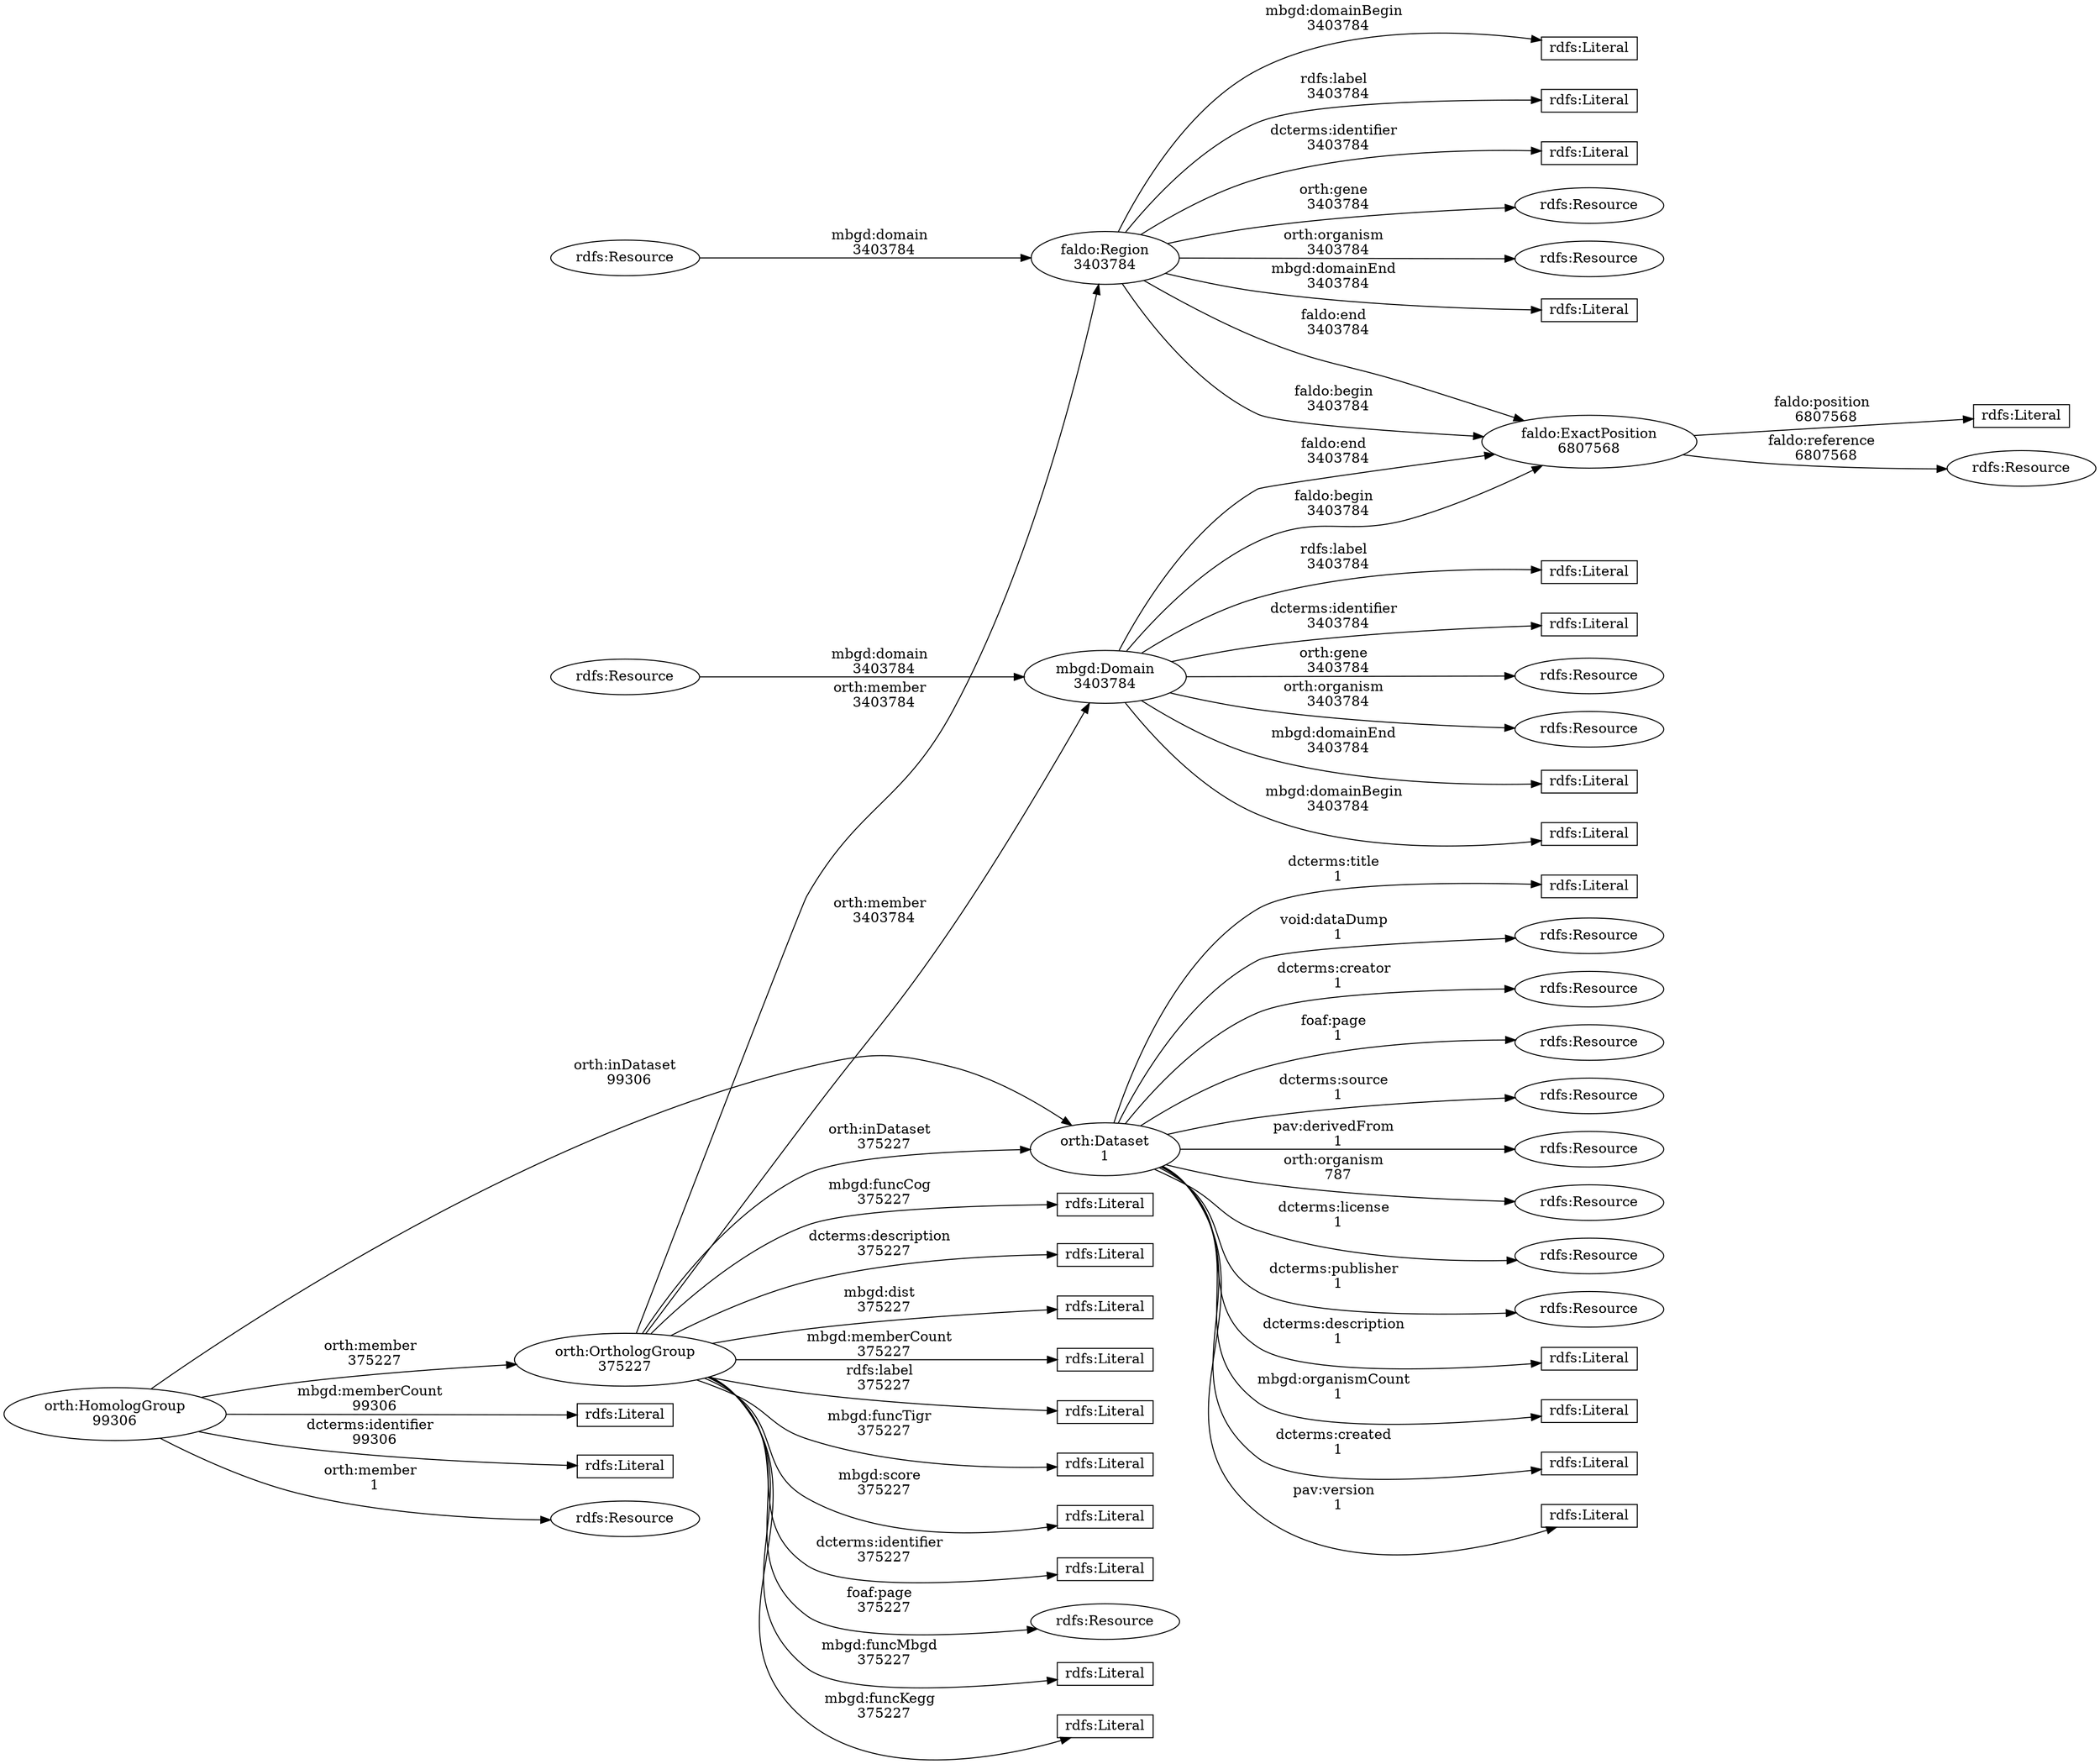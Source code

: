digraph {
    ranksep=2;
    rankdir="LR";
    charset="utf-8";

    // Class relations with the numbers of edges
    "faldo:ExactPosition" -> "rdfs:Literal10" [ label="faldo:position\n  6807568"];
    "faldo:ExactPosition" -> "rdfs:Resource32" [ label="faldo:reference\n  6807568"];
    "faldo:Region" -> "faldo:ExactPosition" [ label="faldo:begin\n  3403784"];
    "faldo:Region" -> "faldo:ExactPosition" [ label="faldo:end\n  3403784"];
    "faldo:Region" -> "rdfs:Literal2" [ label="mbgd:domainEnd\n  3403784"];
    "faldo:Region" -> "rdfs:Literal23" [ label="mbgd:domainBegin\n  3403784"];
    "faldo:Region" -> "rdfs:Literal37" [ label="rdfs:label\n  3403784"];
    "faldo:Region" -> "rdfs:Literal7" [ label="dcterms:identifier\n  3403784"];
    "faldo:Region" -> "rdfs:Resource20" [ label="orth:gene\n  3403784"];
    "faldo:Region" -> "rdfs:Resource28" [ label="orth:organism\n  3403784"];
    "mbgd:Domain" -> "faldo:ExactPosition" [ label="faldo:begin\n  3403784"];
    "mbgd:Domain" -> "faldo:ExactPosition" [ label="faldo:end\n  3403784"];
    "mbgd:Domain" -> "rdfs:Literal24" [ label="mbgd:domainBegin\n  3403784"];
    "mbgd:Domain" -> "rdfs:Literal3" [ label="mbgd:domainEnd\n  3403784"];
    "mbgd:Domain" -> "rdfs:Literal38" [ label="rdfs:label\n  3403784"];
    "mbgd:Domain" -> "rdfs:Literal9" [ label="dcterms:identifier\n  3403784"];
    "mbgd:Domain" -> "rdfs:Resource21" [ label="orth:gene\n  3403784"];
    "mbgd:Domain" -> "rdfs:Resource30" [ label="orth:organism\n  3403784"];
    "orth:Dataset" -> "rdfs:Literal15" [ label="dcterms:description\n  1"];
    "orth:Dataset" -> "rdfs:Literal17" [ label="mbgd:organismCount\n  1"];
    "orth:Dataset" -> "rdfs:Literal25" [ label="dcterms:created\n  1"];
    "orth:Dataset" -> "rdfs:Literal35" [ label="pav:version\n  1"];
    "orth:Dataset" -> "rdfs:Literal4" [ label="dcterms:title\n  1"];
    "orth:Dataset" -> "rdfs:Resource11" [ label="void:dataDump\n  1"];
    "orth:Dataset" -> "rdfs:Resource16" [ label="dcterms:creator\n  1"];
    "orth:Dataset" -> "rdfs:Resource19" [ label="foaf:page\n  1"];
    "orth:Dataset" -> "rdfs:Resource22" [ label="dcterms:source\n  1"];
    "orth:Dataset" -> "rdfs:Resource27" [ label="pav:derivedFrom\n  1"];
    "orth:Dataset" -> "rdfs:Resource29" [ label="orth:organism\n  787"];
    "orth:Dataset" -> "rdfs:Resource31" [ label="dcterms:license\n  1"];
    "orth:Dataset" -> "rdfs:Resource39" [ label="dcterms:publisher\n  1"];
    "orth:HomologGroup" -> "orth:Dataset" [ label="orth:inDataset\n  99306"];
    "orth:HomologGroup" -> "orth:OrthologGroup" [ label="orth:member\n  375227"];
    "orth:HomologGroup" -> "rdfs:Literal34" [ label="mbgd:memberCount\n  99306"];
    "orth:HomologGroup" -> "rdfs:Literal8" [ label="dcterms:identifier\n  99306"];
    "orth:HomologGroup" -> "rdfs:Resource41" [ label="orth:member\n  1"];
    "orth:OrthologGroup" -> "faldo:Region" [ label="orth:member\n  3403784"];
    "orth:OrthologGroup" -> "mbgd:Domain" [ label="orth:member\n  3403784"];
    "orth:OrthologGroup" -> "orth:Dataset" [ label="orth:inDataset\n  375227"];
    "orth:OrthologGroup" -> "rdfs:Literal1" [ label="mbgd:funcMbgd\n  375227"];
    "orth:OrthologGroup" -> "rdfs:Literal12" [ label="mbgd:funcKegg\n  375227"];
    "orth:OrthologGroup" -> "rdfs:Literal13" [ label="mbgd:funcCog\n  375227"];
    "orth:OrthologGroup" -> "rdfs:Literal14" [ label="dcterms:description\n  375227"];
    "orth:OrthologGroup" -> "rdfs:Literal26" [ label="mbgd:dist\n  375227"];
    "orth:OrthologGroup" -> "rdfs:Literal33" [ label="mbgd:memberCount\n  375227"];
    "orth:OrthologGroup" -> "rdfs:Literal36" [ label="rdfs:label\n  375227"];
    "orth:OrthologGroup" -> "rdfs:Literal40" [ label="mbgd:funcTigr\n  375227"];
    "orth:OrthologGroup" -> "rdfs:Literal5" [ label="mbgd:score\n  375227"];
    "orth:OrthologGroup" -> "rdfs:Literal6" [ label="dcterms:identifier\n  375227"];
    "orth:OrthologGroup" -> "rdfs:Resource18" [ label="foaf:page\n  375227"];
    "rdfs:Resource42" -> "faldo:Region" [ label="mbgd:domain\n  3403784"];
    "rdfs:Resource43" -> "mbgd:Domain" [ label="mbgd:domain\n  3403784"];

    // The number of entities
    "faldo:ExactPosition" [ label="faldo:ExactPosition\n6807568" ] ;
    "faldo:Region" [ label="faldo:Region\n3403784" ] ;
    "mbgd:Domain" [ label="mbgd:Domain\n3403784" ] ;
    "orth:Dataset" [ label="orth:Dataset\n1" ] ;
    "orth:HomologGroup" [ label="orth:HomologGroup\n99306" ] ;
    "orth:OrthologGroup" [ label="orth:OrthologGroup\n375227" ] ;
    "rdfs:Literal1" [ label="rdfs:Literal", shape=box, height=0.3 ] ;
    "rdfs:Literal10" [ label="rdfs:Literal", shape=box, height=0.3 ] ;
    "rdfs:Literal12" [ label="rdfs:Literal", shape=box, height=0.3 ] ;
    "rdfs:Literal13" [ label="rdfs:Literal", shape=box, height=0.3 ] ;
    "rdfs:Literal14" [ label="rdfs:Literal", shape=box, height=0.3 ] ;
    "rdfs:Literal15" [ label="rdfs:Literal", shape=box, height=0.3 ] ;
    "rdfs:Literal17" [ label="rdfs:Literal", shape=box, height=0.3 ] ;
    "rdfs:Literal2" [ label="rdfs:Literal", shape=box, height=0.3 ] ;
    "rdfs:Literal23" [ label="rdfs:Literal", shape=box, height=0.3 ] ;
    "rdfs:Literal24" [ label="rdfs:Literal", shape=box, height=0.3 ] ;
    "rdfs:Literal25" [ label="rdfs:Literal", shape=box, height=0.3 ] ;
    "rdfs:Literal26" [ label="rdfs:Literal", shape=box, height=0.3 ] ;
    "rdfs:Literal3" [ label="rdfs:Literal", shape=box, height=0.3 ] ;
    "rdfs:Literal33" [ label="rdfs:Literal", shape=box, height=0.3 ] ;
    "rdfs:Literal34" [ label="rdfs:Literal", shape=box, height=0.3 ] ;
    "rdfs:Literal35" [ label="rdfs:Literal", shape=box, height=0.3 ] ;
    "rdfs:Literal36" [ label="rdfs:Literal", shape=box, height=0.3 ] ;
    "rdfs:Literal37" [ label="rdfs:Literal", shape=box, height=0.3 ] ;
    "rdfs:Literal38" [ label="rdfs:Literal", shape=box, height=0.3 ] ;
    "rdfs:Literal4" [ label="rdfs:Literal", shape=box, height=0.3 ] ;
    "rdfs:Literal40" [ label="rdfs:Literal", shape=box, height=0.3 ] ;
    "rdfs:Literal5" [ label="rdfs:Literal", shape=box, height=0.3 ] ;
    "rdfs:Literal6" [ label="rdfs:Literal", shape=box, height=0.3 ] ;
    "rdfs:Literal7" [ label="rdfs:Literal", shape=box, height=0.3 ] ;
    "rdfs:Literal8" [ label="rdfs:Literal", shape=box, height=0.3 ] ;
    "rdfs:Literal9" [ label="rdfs:Literal", shape=box, height=0.3 ] ;
    "rdfs:Resource11" [ label="rdfs:Resource" ] ;
    "rdfs:Resource16" [ label="rdfs:Resource" ] ;
    "rdfs:Resource18" [ label="rdfs:Resource" ] ;
    "rdfs:Resource19" [ label="rdfs:Resource" ] ;
    "rdfs:Resource20" [ label="rdfs:Resource" ] ;
    "rdfs:Resource21" [ label="rdfs:Resource" ] ;
    "rdfs:Resource22" [ label="rdfs:Resource" ] ;
    "rdfs:Resource27" [ label="rdfs:Resource" ] ;
    "rdfs:Resource28" [ label="rdfs:Resource" ] ;
    "rdfs:Resource29" [ label="rdfs:Resource" ] ;
    "rdfs:Resource30" [ label="rdfs:Resource" ] ;
    "rdfs:Resource31" [ label="rdfs:Resource" ] ;
    "rdfs:Resource32" [ label="rdfs:Resource" ] ;
    "rdfs:Resource39" [ label="rdfs:Resource" ] ;
    "rdfs:Resource41" [ label="rdfs:Resource" ] ;
    "rdfs:Resource42" [ label="rdfs:Resource" ] ;
    "rdfs:Resource43" [ label="rdfs:Resource" ] ;

}
